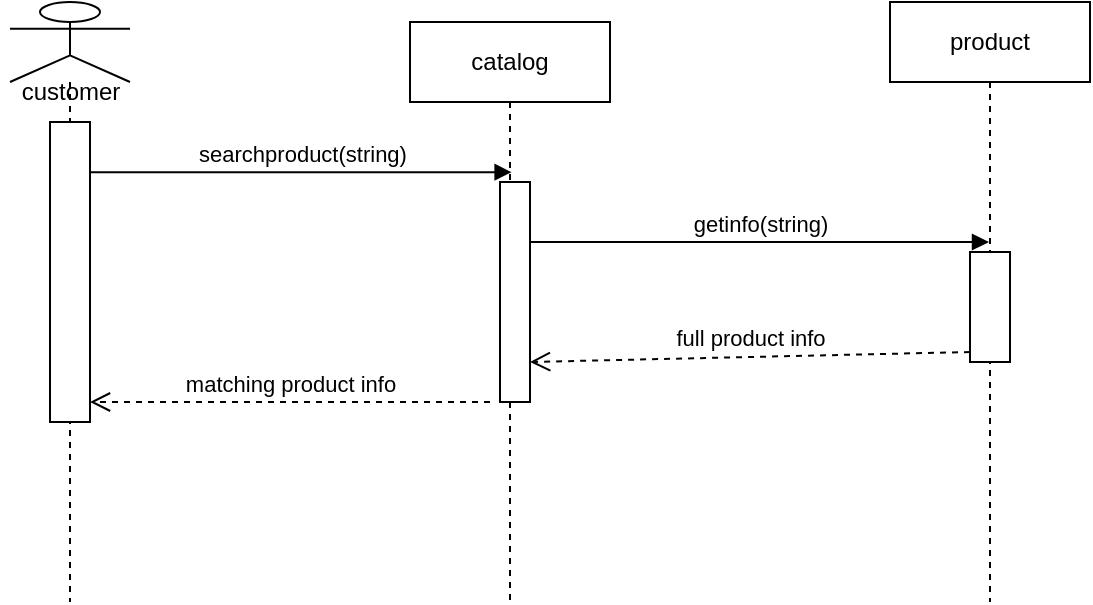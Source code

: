 <mxfile version="24.0.1" type="device">
  <diagram name="Page-1" id="2YBvvXClWsGukQMizWep">
    <mxGraphModel dx="1050" dy="565" grid="1" gridSize="10" guides="1" tooltips="1" connect="1" arrows="1" fold="1" page="1" pageScale="1" pageWidth="850" pageHeight="1100" math="0" shadow="0">
      <root>
        <mxCell id="0" />
        <mxCell id="1" parent="0" />
        <mxCell id="hLtvygojtWEa5uv9mund-19" value="" style="shape=umlLifeline;perimeter=lifelinePerimeter;whiteSpace=wrap;html=1;container=1;dropTarget=0;collapsible=0;recursiveResize=0;outlineConnect=0;portConstraint=eastwest;newEdgeStyle={&quot;curved&quot;:0,&quot;rounded&quot;:0};participant=umlActor;" vertex="1" parent="1">
          <mxGeometry x="120" y="110" width="60" height="300" as="geometry" />
        </mxCell>
        <mxCell id="hLtvygojtWEa5uv9mund-22" value="" style="html=1;points=[[0,0,0,0,5],[0,1,0,0,-5],[1,0,0,0,5],[1,1,0,0,-5]];perimeter=orthogonalPerimeter;outlineConnect=0;targetShapes=umlLifeline;portConstraint=eastwest;newEdgeStyle={&quot;curved&quot;:0,&quot;rounded&quot;:0};" vertex="1" parent="hLtvygojtWEa5uv9mund-19">
          <mxGeometry x="20" y="60" width="20" height="150" as="geometry" />
        </mxCell>
        <mxCell id="hLtvygojtWEa5uv9mund-20" value="catalog" style="shape=umlLifeline;perimeter=lifelinePerimeter;whiteSpace=wrap;html=1;container=1;dropTarget=0;collapsible=0;recursiveResize=0;outlineConnect=0;portConstraint=eastwest;newEdgeStyle={&quot;curved&quot;:0,&quot;rounded&quot;:0};" vertex="1" parent="1">
          <mxGeometry x="320" y="120" width="100" height="290" as="geometry" />
        </mxCell>
        <mxCell id="hLtvygojtWEa5uv9mund-24" value="" style="html=1;points=[[0,0,0,0,5],[0,1,0,0,-5],[1,0,0,0,5],[1,1,0,0,-5]];perimeter=orthogonalPerimeter;outlineConnect=0;targetShapes=umlLifeline;portConstraint=eastwest;newEdgeStyle={&quot;curved&quot;:0,&quot;rounded&quot;:0};" vertex="1" parent="hLtvygojtWEa5uv9mund-20">
          <mxGeometry x="45" y="80" width="15" height="110" as="geometry" />
        </mxCell>
        <mxCell id="hLtvygojtWEa5uv9mund-21" value="product" style="shape=umlLifeline;perimeter=lifelinePerimeter;whiteSpace=wrap;html=1;container=1;dropTarget=0;collapsible=0;recursiveResize=0;outlineConnect=0;portConstraint=eastwest;newEdgeStyle={&quot;curved&quot;:0,&quot;rounded&quot;:0};" vertex="1" parent="1">
          <mxGeometry x="560" y="110" width="100" height="300" as="geometry" />
        </mxCell>
        <mxCell id="hLtvygojtWEa5uv9mund-28" value="" style="html=1;points=[[0,0,0,0,5],[0,1,0,0,-5],[1,0,0,0,5],[1,1,0,0,-5]];perimeter=orthogonalPerimeter;outlineConnect=0;targetShapes=umlLifeline;portConstraint=eastwest;newEdgeStyle={&quot;curved&quot;:0,&quot;rounded&quot;:0};" vertex="1" parent="hLtvygojtWEa5uv9mund-21">
          <mxGeometry x="40" y="125" width="20" height="55" as="geometry" />
        </mxCell>
        <mxCell id="hLtvygojtWEa5uv9mund-23" value="searchproduct(string)" style="html=1;verticalAlign=bottom;endArrow=block;curved=0;rounded=0;entryX=0.508;entryY=0.259;entryDx=0;entryDy=0;entryPerimeter=0;" edge="1" parent="1" source="hLtvygojtWEa5uv9mund-22" target="hLtvygojtWEa5uv9mund-20">
          <mxGeometry width="80" relative="1" as="geometry">
            <mxPoint x="160" y="200" as="sourcePoint" />
            <mxPoint x="240" y="200" as="targetPoint" />
          </mxGeometry>
        </mxCell>
        <mxCell id="hLtvygojtWEa5uv9mund-27" value="getinfo(string)" style="html=1;verticalAlign=bottom;endArrow=block;curved=0;rounded=0;" edge="1" parent="1" target="hLtvygojtWEa5uv9mund-21">
          <mxGeometry width="80" relative="1" as="geometry">
            <mxPoint x="380" y="230" as="sourcePoint" />
            <mxPoint x="470" y="230" as="targetPoint" />
            <Array as="points">
              <mxPoint x="420" y="230" />
            </Array>
            <mxPoint as="offset" />
          </mxGeometry>
        </mxCell>
        <mxCell id="hLtvygojtWEa5uv9mund-30" value="full product info" style="html=1;verticalAlign=bottom;endArrow=open;dashed=1;endSize=8;curved=0;rounded=0;exitX=0;exitY=1;exitDx=0;exitDy=-5;exitPerimeter=0;" edge="1" parent="1" source="hLtvygojtWEa5uv9mund-28">
          <mxGeometry relative="1" as="geometry">
            <mxPoint x="460" y="290" as="sourcePoint" />
            <mxPoint x="380" y="290" as="targetPoint" />
          </mxGeometry>
        </mxCell>
        <mxCell id="hLtvygojtWEa5uv9mund-32" value="matching product info" style="html=1;verticalAlign=bottom;endArrow=open;dashed=1;endSize=8;curved=0;rounded=0;" edge="1" parent="1" target="hLtvygojtWEa5uv9mund-22">
          <mxGeometry relative="1" as="geometry">
            <mxPoint x="360" y="310" as="sourcePoint" />
            <mxPoint x="280" y="310" as="targetPoint" />
          </mxGeometry>
        </mxCell>
        <mxCell id="hLtvygojtWEa5uv9mund-33" value="customer" style="text;html=1;align=center;verticalAlign=middle;resizable=0;points=[];autosize=1;strokeColor=none;fillColor=none;" vertex="1" parent="1">
          <mxGeometry x="115" y="140" width="70" height="30" as="geometry" />
        </mxCell>
      </root>
    </mxGraphModel>
  </diagram>
</mxfile>
